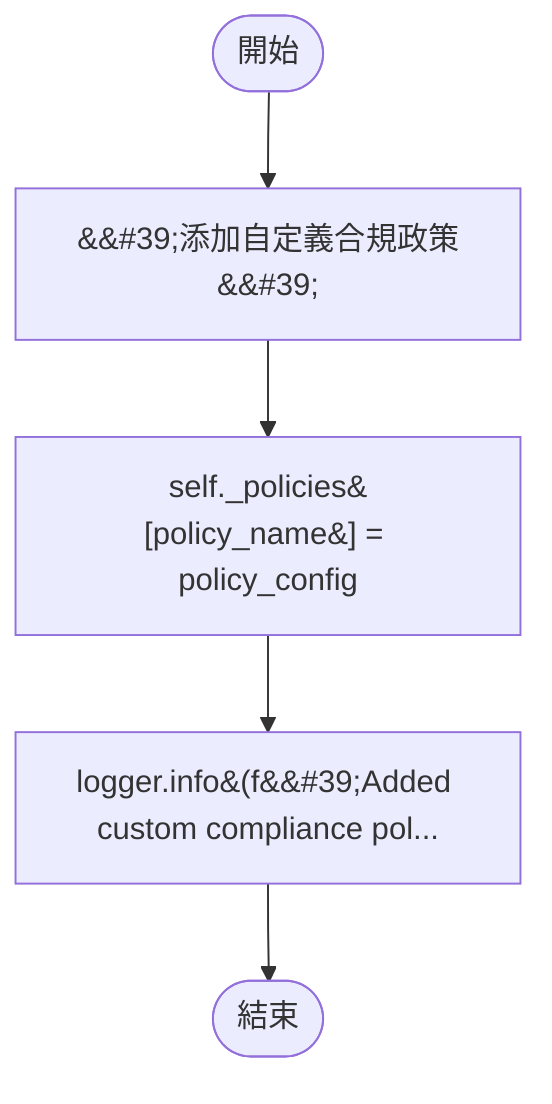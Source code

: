 flowchart TB
    n1([開始])
    n2([結束])
    n3[&amp;&#35;39;添加自定義合規政策&amp;&#35;39;]
    n4[self._policies&#91;policy_name&#93; = policy_config]
    n5[logger.info&#40;f&amp;&#35;39;Added custom compliance pol...]
    n1 --> n3
    n3 --> n4
    n4 --> n5
    n5 --> n2